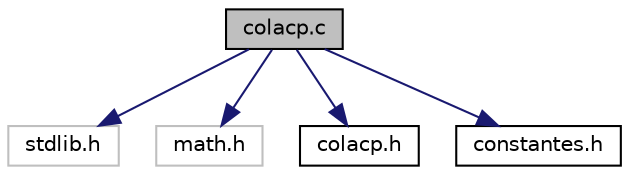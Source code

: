 digraph "colacp.c"
{
  edge [fontname="Helvetica",fontsize="10",labelfontname="Helvetica",labelfontsize="10"];
  node [fontname="Helvetica",fontsize="10",shape=record];
  Node1 [label="colacp.c",height=0.2,width=0.4,color="black", fillcolor="grey75", style="filled", fontcolor="black"];
  Node1 -> Node2 [color="midnightblue",fontsize="10",style="solid",fontname="Helvetica"];
  Node2 [label="stdlib.h",height=0.2,width=0.4,color="grey75", fillcolor="white", style="filled"];
  Node1 -> Node3 [color="midnightblue",fontsize="10",style="solid",fontname="Helvetica"];
  Node3 [label="math.h",height=0.2,width=0.4,color="grey75", fillcolor="white", style="filled"];
  Node1 -> Node4 [color="midnightblue",fontsize="10",style="solid",fontname="Helvetica"];
  Node4 [label="colacp.h",height=0.2,width=0.4,color="black", fillcolor="white", style="filled",URL="$colacp_8h.html"];
  Node1 -> Node5 [color="midnightblue",fontsize="10",style="solid",fontname="Helvetica"];
  Node5 [label="constantes.h",height=0.2,width=0.4,color="black", fillcolor="white", style="filled",URL="$constantes_8h.html"];
}
